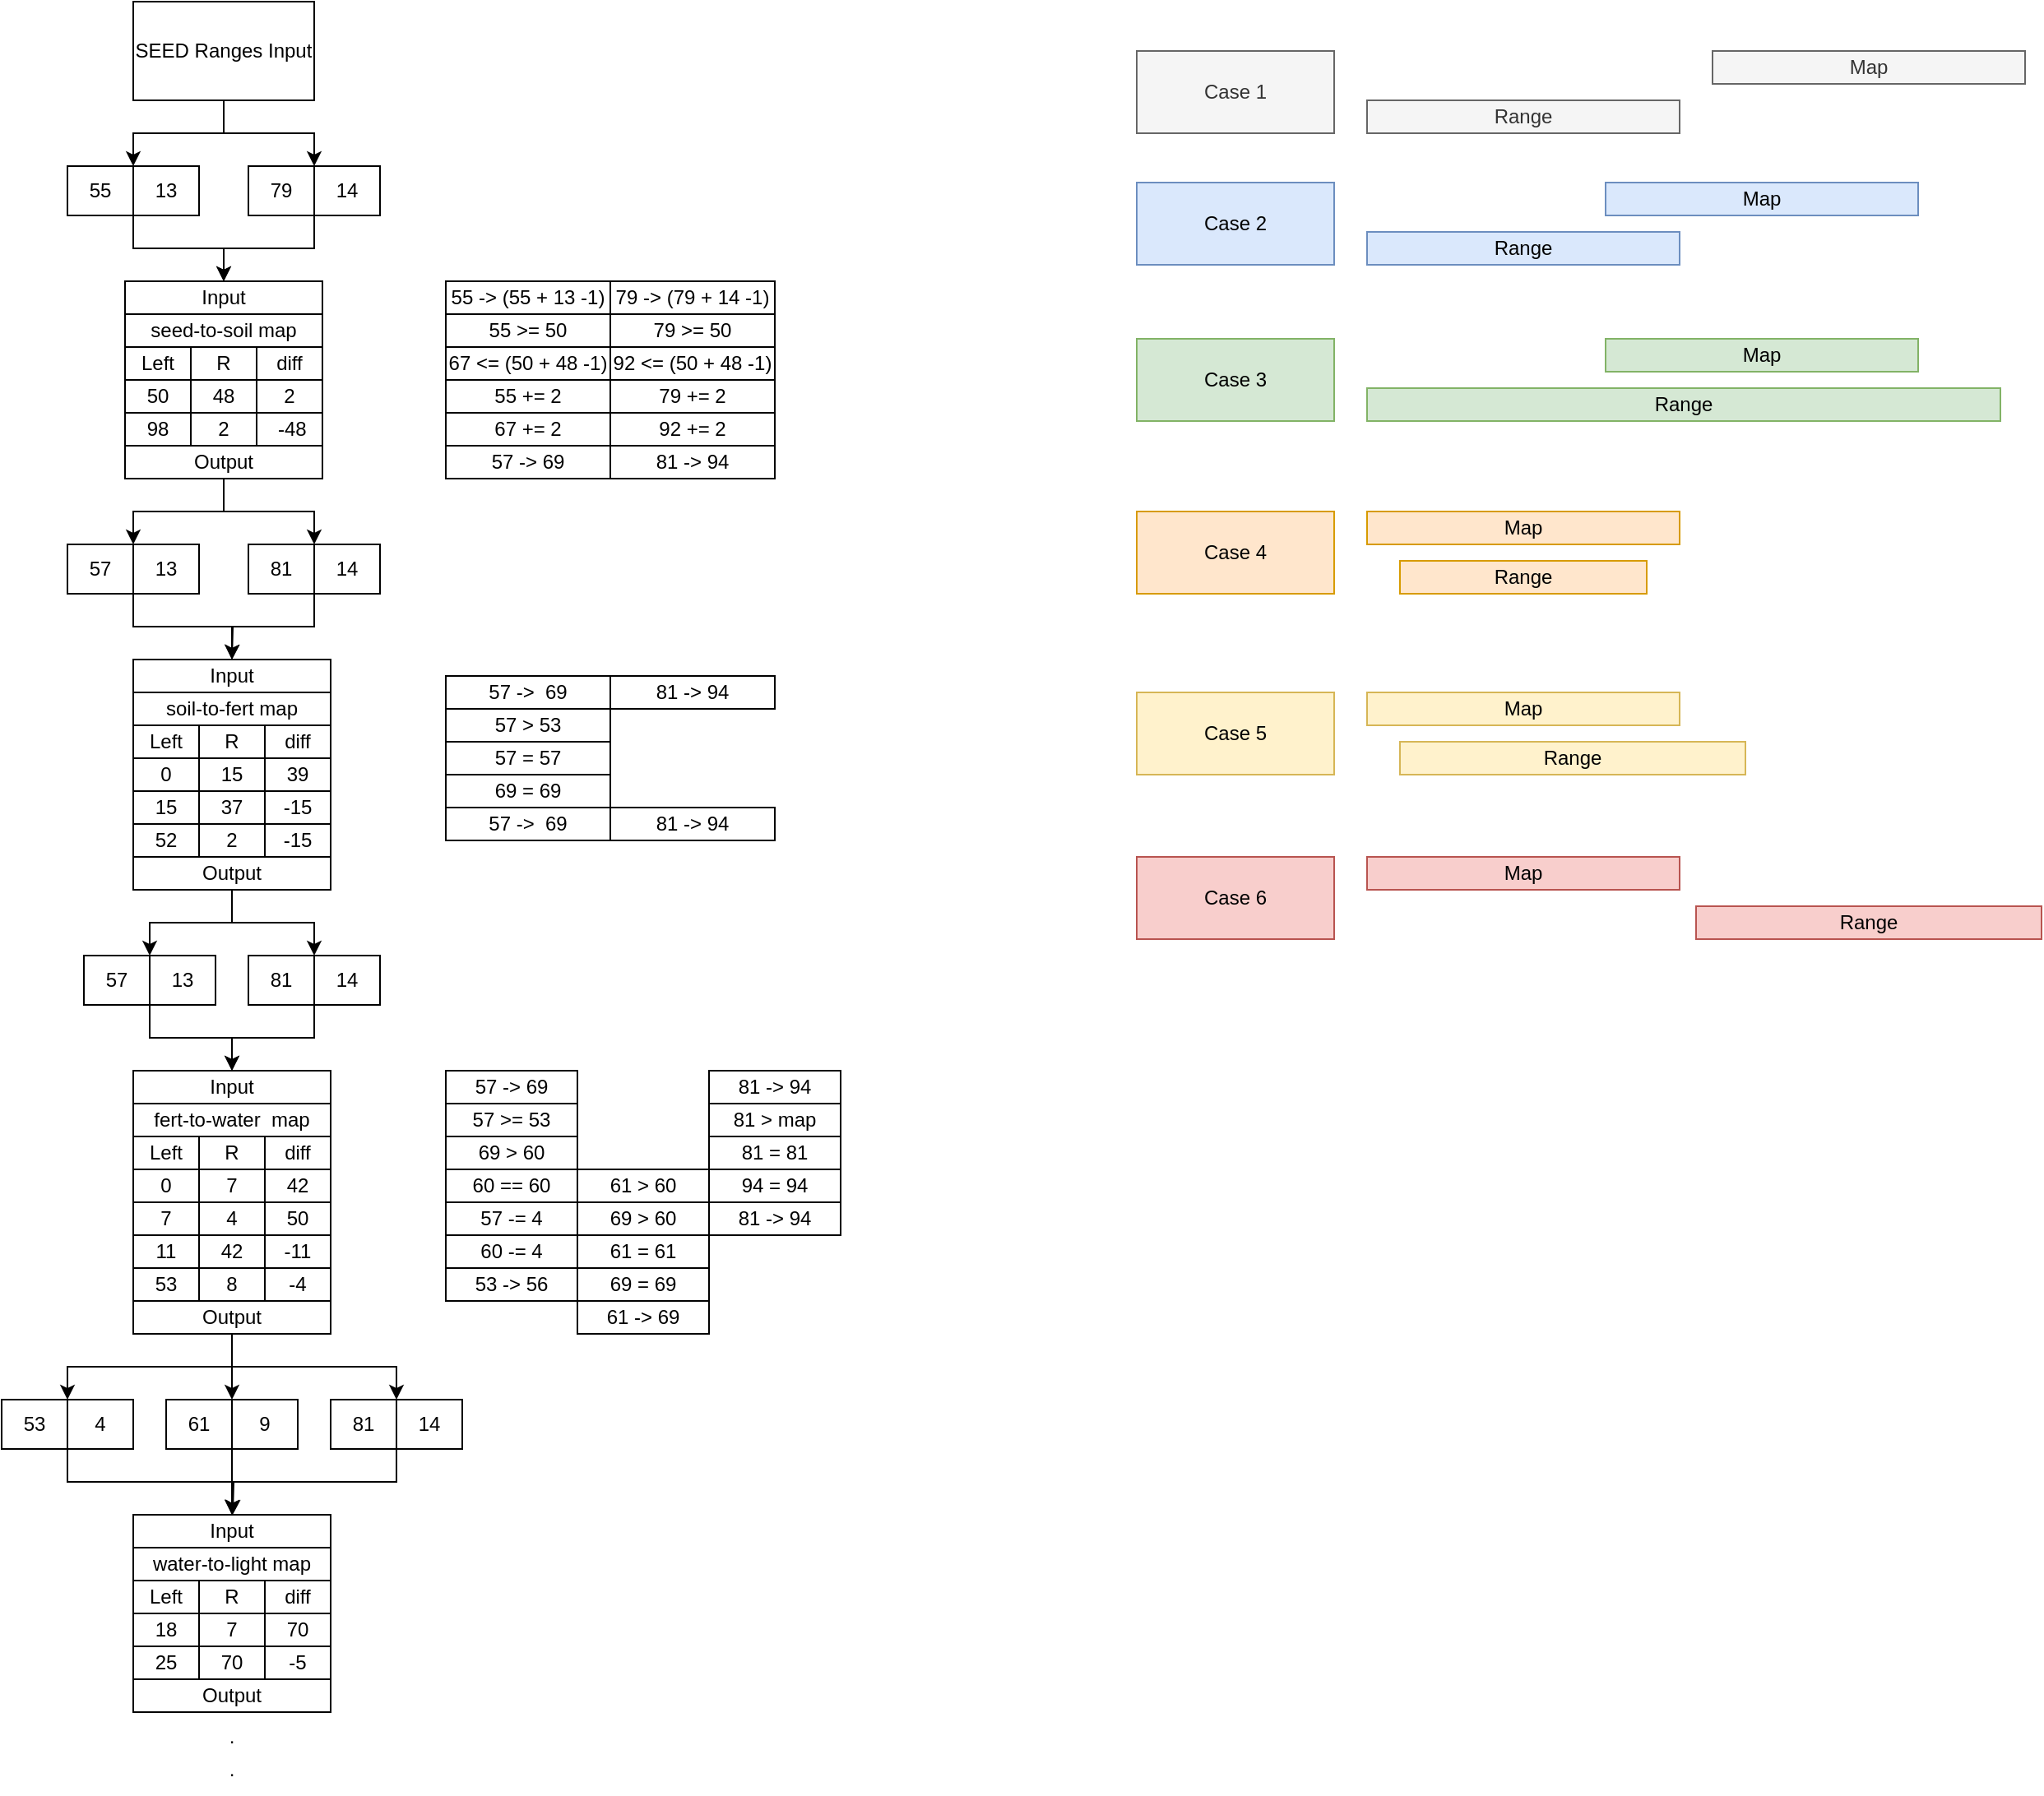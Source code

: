 <mxfile version="22.1.7" type="device">
  <diagram name="Page-1" id="JHN8DgGnnubVs7LV7Nyv">
    <mxGraphModel dx="2078" dy="1020" grid="1" gridSize="10" guides="1" tooltips="1" connect="1" arrows="1" fold="1" page="1" pageScale="1" pageWidth="850" pageHeight="1100" math="0" shadow="0">
      <root>
        <mxCell id="0" />
        <mxCell id="1" parent="0" />
        <mxCell id="8m-J2L2u7yOOzEYIu-hq-11" style="edgeStyle=orthogonalEdgeStyle;rounded=0;orthogonalLoop=1;jettySize=auto;html=1;exitX=0.5;exitY=1;exitDx=0;exitDy=0;entryX=0;entryY=0;entryDx=0;entryDy=0;" edge="1" parent="1" source="8m-J2L2u7yOOzEYIu-hq-1" target="8m-J2L2u7yOOzEYIu-hq-5">
          <mxGeometry relative="1" as="geometry" />
        </mxCell>
        <mxCell id="8m-J2L2u7yOOzEYIu-hq-12" style="edgeStyle=orthogonalEdgeStyle;rounded=0;orthogonalLoop=1;jettySize=auto;html=1;exitX=0.5;exitY=1;exitDx=0;exitDy=0;entryX=0;entryY=0;entryDx=0;entryDy=0;" edge="1" parent="1" source="8m-J2L2u7yOOzEYIu-hq-1" target="8m-J2L2u7yOOzEYIu-hq-10">
          <mxGeometry relative="1" as="geometry" />
        </mxCell>
        <mxCell id="8m-J2L2u7yOOzEYIu-hq-1" value="SEED Ranges Input" style="rounded=0;whiteSpace=wrap;html=1;" vertex="1" parent="1">
          <mxGeometry x="290" y="30" width="110" height="60" as="geometry" />
        </mxCell>
        <mxCell id="8m-J2L2u7yOOzEYIu-hq-6" value="" style="group" vertex="1" connectable="0" parent="1">
          <mxGeometry x="360" y="130" width="80" height="30" as="geometry" />
        </mxCell>
        <mxCell id="8m-J2L2u7yOOzEYIu-hq-2" value="" style="rounded=0;whiteSpace=wrap;html=1;" vertex="1" parent="8m-J2L2u7yOOzEYIu-hq-6">
          <mxGeometry width="80" height="30" as="geometry" />
        </mxCell>
        <mxCell id="8m-J2L2u7yOOzEYIu-hq-4" value="79" style="rounded=0;whiteSpace=wrap;html=1;" vertex="1" parent="8m-J2L2u7yOOzEYIu-hq-6">
          <mxGeometry width="40" height="30" as="geometry" />
        </mxCell>
        <mxCell id="8m-J2L2u7yOOzEYIu-hq-5" value="14" style="rounded=0;whiteSpace=wrap;html=1;" vertex="1" parent="8m-J2L2u7yOOzEYIu-hq-6">
          <mxGeometry x="40" width="40" height="30" as="geometry" />
        </mxCell>
        <mxCell id="8m-J2L2u7yOOzEYIu-hq-7" value="" style="group" vertex="1" connectable="0" parent="1">
          <mxGeometry x="250" y="130" width="80" height="30" as="geometry" />
        </mxCell>
        <mxCell id="8m-J2L2u7yOOzEYIu-hq-8" value="" style="rounded=0;whiteSpace=wrap;html=1;" vertex="1" parent="8m-J2L2u7yOOzEYIu-hq-7">
          <mxGeometry width="80" height="30" as="geometry" />
        </mxCell>
        <mxCell id="8m-J2L2u7yOOzEYIu-hq-9" value="55" style="rounded=0;whiteSpace=wrap;html=1;" vertex="1" parent="8m-J2L2u7yOOzEYIu-hq-7">
          <mxGeometry width="40" height="30" as="geometry" />
        </mxCell>
        <mxCell id="8m-J2L2u7yOOzEYIu-hq-10" value="13" style="rounded=0;whiteSpace=wrap;html=1;" vertex="1" parent="8m-J2L2u7yOOzEYIu-hq-7">
          <mxGeometry x="40" width="40" height="30" as="geometry" />
        </mxCell>
        <mxCell id="8m-J2L2u7yOOzEYIu-hq-29" style="edgeStyle=orthogonalEdgeStyle;rounded=0;orthogonalLoop=1;jettySize=auto;html=1;exitX=0;exitY=1;exitDx=0;exitDy=0;entryX=0.5;entryY=0;entryDx=0;entryDy=0;" edge="1" parent="1" source="8m-J2L2u7yOOzEYIu-hq-10" target="8m-J2L2u7yOOzEYIu-hq-27">
          <mxGeometry relative="1" as="geometry" />
        </mxCell>
        <mxCell id="8m-J2L2u7yOOzEYIu-hq-30" style="edgeStyle=orthogonalEdgeStyle;rounded=0;orthogonalLoop=1;jettySize=auto;html=1;exitX=0;exitY=1;exitDx=0;exitDy=0;entryX=0.5;entryY=0;entryDx=0;entryDy=0;" edge="1" parent="1" source="8m-J2L2u7yOOzEYIu-hq-5" target="8m-J2L2u7yOOzEYIu-hq-27">
          <mxGeometry relative="1" as="geometry" />
        </mxCell>
        <mxCell id="8m-J2L2u7yOOzEYIu-hq-31" value="" style="group" vertex="1" connectable="0" parent="1">
          <mxGeometry x="285" y="200" width="120" height="120" as="geometry" />
        </mxCell>
        <mxCell id="8m-J2L2u7yOOzEYIu-hq-25" value="" style="group" vertex="1" connectable="0" parent="8m-J2L2u7yOOzEYIu-hq-31">
          <mxGeometry y="20" width="120" height="80" as="geometry" />
        </mxCell>
        <mxCell id="8m-J2L2u7yOOzEYIu-hq-14" value="" style="rounded=0;whiteSpace=wrap;html=1;" vertex="1" parent="8m-J2L2u7yOOzEYIu-hq-25">
          <mxGeometry width="120" height="80" as="geometry" />
        </mxCell>
        <mxCell id="8m-J2L2u7yOOzEYIu-hq-15" value="seed-to-soil map" style="rounded=0;whiteSpace=wrap;html=1;" vertex="1" parent="8m-J2L2u7yOOzEYIu-hq-25">
          <mxGeometry width="120" height="20" as="geometry" />
        </mxCell>
        <mxCell id="8m-J2L2u7yOOzEYIu-hq-16" value="Left" style="rounded=0;whiteSpace=wrap;html=1;" vertex="1" parent="8m-J2L2u7yOOzEYIu-hq-25">
          <mxGeometry y="20" width="40" height="20" as="geometry" />
        </mxCell>
        <mxCell id="8m-J2L2u7yOOzEYIu-hq-17" value="R" style="rounded=0;whiteSpace=wrap;html=1;" vertex="1" parent="8m-J2L2u7yOOzEYIu-hq-25">
          <mxGeometry x="40" y="20" width="40" height="20" as="geometry" />
        </mxCell>
        <mxCell id="8m-J2L2u7yOOzEYIu-hq-18" value="diff" style="rounded=0;whiteSpace=wrap;html=1;" vertex="1" parent="8m-J2L2u7yOOzEYIu-hq-25">
          <mxGeometry x="80" y="20" width="40" height="20" as="geometry" />
        </mxCell>
        <mxCell id="8m-J2L2u7yOOzEYIu-hq-19" value="50" style="rounded=0;whiteSpace=wrap;html=1;" vertex="1" parent="8m-J2L2u7yOOzEYIu-hq-25">
          <mxGeometry y="40" width="40" height="20" as="geometry" />
        </mxCell>
        <mxCell id="8m-J2L2u7yOOzEYIu-hq-20" value="98" style="rounded=0;whiteSpace=wrap;html=1;" vertex="1" parent="8m-J2L2u7yOOzEYIu-hq-25">
          <mxGeometry y="60" width="40" height="20" as="geometry" />
        </mxCell>
        <mxCell id="8m-J2L2u7yOOzEYIu-hq-21" value="48" style="rounded=0;whiteSpace=wrap;html=1;" vertex="1" parent="8m-J2L2u7yOOzEYIu-hq-25">
          <mxGeometry x="40" y="40" width="40" height="20" as="geometry" />
        </mxCell>
        <mxCell id="8m-J2L2u7yOOzEYIu-hq-22" value="2" style="rounded=0;whiteSpace=wrap;html=1;" vertex="1" parent="8m-J2L2u7yOOzEYIu-hq-25">
          <mxGeometry x="40" y="60" width="40" height="20" as="geometry" />
        </mxCell>
        <mxCell id="8m-J2L2u7yOOzEYIu-hq-23" value="2" style="rounded=0;whiteSpace=wrap;html=1;" vertex="1" parent="8m-J2L2u7yOOzEYIu-hq-25">
          <mxGeometry x="80" y="40" width="40" height="20" as="geometry" />
        </mxCell>
        <mxCell id="8m-J2L2u7yOOzEYIu-hq-24" value="&amp;nbsp;-48" style="rounded=0;whiteSpace=wrap;html=1;" vertex="1" parent="8m-J2L2u7yOOzEYIu-hq-25">
          <mxGeometry x="80" y="60" width="40" height="20" as="geometry" />
        </mxCell>
        <mxCell id="8m-J2L2u7yOOzEYIu-hq-27" value="Input" style="rounded=0;whiteSpace=wrap;html=1;" vertex="1" parent="8m-J2L2u7yOOzEYIu-hq-31">
          <mxGeometry width="120" height="20" as="geometry" />
        </mxCell>
        <mxCell id="8m-J2L2u7yOOzEYIu-hq-28" value="Output" style="rounded=0;whiteSpace=wrap;html=1;" vertex="1" parent="8m-J2L2u7yOOzEYIu-hq-31">
          <mxGeometry y="100" width="120" height="20" as="geometry" />
        </mxCell>
        <mxCell id="8m-J2L2u7yOOzEYIu-hq-33" value="55 -&amp;gt; (55 + 13 -1)" style="rounded=0;whiteSpace=wrap;html=1;" vertex="1" parent="1">
          <mxGeometry x="480" y="200" width="100" height="20" as="geometry" />
        </mxCell>
        <mxCell id="8m-J2L2u7yOOzEYIu-hq-34" value="79 -&amp;gt; (79 + 14 -1)" style="rounded=0;whiteSpace=wrap;html=1;" vertex="1" parent="1">
          <mxGeometry x="580" y="200" width="100" height="20" as="geometry" />
        </mxCell>
        <mxCell id="8m-J2L2u7yOOzEYIu-hq-35" value="55 &amp;gt;= 50" style="rounded=0;whiteSpace=wrap;html=1;" vertex="1" parent="1">
          <mxGeometry x="480" y="220" width="100" height="20" as="geometry" />
        </mxCell>
        <mxCell id="8m-J2L2u7yOOzEYIu-hq-36" value="67 &amp;lt;= (50 + 48 -1)" style="rounded=0;whiteSpace=wrap;html=1;" vertex="1" parent="1">
          <mxGeometry x="480" y="240" width="100" height="20" as="geometry" />
        </mxCell>
        <mxCell id="8m-J2L2u7yOOzEYIu-hq-37" value="55 += 2" style="rounded=0;whiteSpace=wrap;html=1;" vertex="1" parent="1">
          <mxGeometry x="480" y="260" width="100" height="20" as="geometry" />
        </mxCell>
        <mxCell id="8m-J2L2u7yOOzEYIu-hq-38" value="67 += 2" style="rounded=0;whiteSpace=wrap;html=1;" vertex="1" parent="1">
          <mxGeometry x="480" y="280" width="100" height="20" as="geometry" />
        </mxCell>
        <mxCell id="8m-J2L2u7yOOzEYIu-hq-39" value="57 -&amp;gt; 69" style="rounded=0;whiteSpace=wrap;html=1;" vertex="1" parent="1">
          <mxGeometry x="480" y="300" width="100" height="20" as="geometry" />
        </mxCell>
        <mxCell id="8m-J2L2u7yOOzEYIu-hq-40" value="79 &amp;gt;= 50" style="rounded=0;whiteSpace=wrap;html=1;" vertex="1" parent="1">
          <mxGeometry x="580" y="220" width="100" height="20" as="geometry" />
        </mxCell>
        <mxCell id="8m-J2L2u7yOOzEYIu-hq-41" value="92 &amp;lt;= (50 + 48 -1)" style="rounded=0;whiteSpace=wrap;html=1;" vertex="1" parent="1">
          <mxGeometry x="580" y="240" width="100" height="20" as="geometry" />
        </mxCell>
        <mxCell id="8m-J2L2u7yOOzEYIu-hq-42" value="79 += 2" style="rounded=0;whiteSpace=wrap;html=1;" vertex="1" parent="1">
          <mxGeometry x="580" y="260" width="100" height="20" as="geometry" />
        </mxCell>
        <mxCell id="8m-J2L2u7yOOzEYIu-hq-43" value="92 += 2" style="rounded=0;whiteSpace=wrap;html=1;" vertex="1" parent="1">
          <mxGeometry x="580" y="280" width="100" height="20" as="geometry" />
        </mxCell>
        <mxCell id="8m-J2L2u7yOOzEYIu-hq-44" value="81 -&amp;gt; 94" style="rounded=0;whiteSpace=wrap;html=1;" vertex="1" parent="1">
          <mxGeometry x="580" y="300" width="100" height="20" as="geometry" />
        </mxCell>
        <mxCell id="8m-J2L2u7yOOzEYIu-hq-45" value="" style="group" vertex="1" connectable="0" parent="1">
          <mxGeometry x="250" y="360" width="80" height="30" as="geometry" />
        </mxCell>
        <mxCell id="8m-J2L2u7yOOzEYIu-hq-46" value="" style="rounded=0;whiteSpace=wrap;html=1;" vertex="1" parent="8m-J2L2u7yOOzEYIu-hq-45">
          <mxGeometry width="80" height="30" as="geometry" />
        </mxCell>
        <mxCell id="8m-J2L2u7yOOzEYIu-hq-47" value="57" style="rounded=0;whiteSpace=wrap;html=1;" vertex="1" parent="8m-J2L2u7yOOzEYIu-hq-45">
          <mxGeometry width="40" height="30" as="geometry" />
        </mxCell>
        <mxCell id="8m-J2L2u7yOOzEYIu-hq-48" value="13" style="rounded=0;whiteSpace=wrap;html=1;" vertex="1" parent="8m-J2L2u7yOOzEYIu-hq-45">
          <mxGeometry x="40" width="40" height="30" as="geometry" />
        </mxCell>
        <mxCell id="8m-J2L2u7yOOzEYIu-hq-49" style="edgeStyle=orthogonalEdgeStyle;rounded=0;orthogonalLoop=1;jettySize=auto;html=1;entryX=0;entryY=0;entryDx=0;entryDy=0;" edge="1" parent="1" source="8m-J2L2u7yOOzEYIu-hq-28" target="8m-J2L2u7yOOzEYIu-hq-48">
          <mxGeometry relative="1" as="geometry" />
        </mxCell>
        <mxCell id="8m-J2L2u7yOOzEYIu-hq-50" value="" style="group" vertex="1" connectable="0" parent="1">
          <mxGeometry x="360" y="360" width="80" height="30" as="geometry" />
        </mxCell>
        <mxCell id="8m-J2L2u7yOOzEYIu-hq-51" value="" style="rounded=0;whiteSpace=wrap;html=1;" vertex="1" parent="8m-J2L2u7yOOzEYIu-hq-50">
          <mxGeometry width="80" height="30" as="geometry" />
        </mxCell>
        <mxCell id="8m-J2L2u7yOOzEYIu-hq-52" value="81" style="rounded=0;whiteSpace=wrap;html=1;" vertex="1" parent="8m-J2L2u7yOOzEYIu-hq-50">
          <mxGeometry width="40" height="30" as="geometry" />
        </mxCell>
        <mxCell id="8m-J2L2u7yOOzEYIu-hq-74" style="edgeStyle=orthogonalEdgeStyle;rounded=0;orthogonalLoop=1;jettySize=auto;html=1;exitX=0;exitY=1;exitDx=0;exitDy=0;" edge="1" parent="8m-J2L2u7yOOzEYIu-hq-50" source="8m-J2L2u7yOOzEYIu-hq-53">
          <mxGeometry relative="1" as="geometry">
            <mxPoint x="-10" y="70" as="targetPoint" />
          </mxGeometry>
        </mxCell>
        <mxCell id="8m-J2L2u7yOOzEYIu-hq-53" value="14" style="rounded=0;whiteSpace=wrap;html=1;" vertex="1" parent="8m-J2L2u7yOOzEYIu-hq-50">
          <mxGeometry x="40" width="40" height="30" as="geometry" />
        </mxCell>
        <mxCell id="8m-J2L2u7yOOzEYIu-hq-54" style="edgeStyle=orthogonalEdgeStyle;rounded=0;orthogonalLoop=1;jettySize=auto;html=1;entryX=1;entryY=0;entryDx=0;entryDy=0;" edge="1" parent="1" source="8m-J2L2u7yOOzEYIu-hq-28" target="8m-J2L2u7yOOzEYIu-hq-52">
          <mxGeometry relative="1" as="geometry" />
        </mxCell>
        <mxCell id="8m-J2L2u7yOOzEYIu-hq-72" style="edgeStyle=orthogonalEdgeStyle;rounded=0;orthogonalLoop=1;jettySize=auto;html=1;exitX=0;exitY=1;exitDx=0;exitDy=0;entryX=0.5;entryY=0;entryDx=0;entryDy=0;" edge="1" parent="1" source="8m-J2L2u7yOOzEYIu-hq-48" target="8m-J2L2u7yOOzEYIu-hq-68">
          <mxGeometry relative="1" as="geometry" />
        </mxCell>
        <mxCell id="8m-J2L2u7yOOzEYIu-hq-97" style="edgeStyle=orthogonalEdgeStyle;rounded=0;orthogonalLoop=1;jettySize=auto;html=1;entryX=0;entryY=0;entryDx=0;entryDy=0;" edge="1" parent="1" source="8m-J2L2u7yOOzEYIu-hq-69" target="8m-J2L2u7yOOzEYIu-hq-91">
          <mxGeometry relative="1" as="geometry" />
        </mxCell>
        <mxCell id="8m-J2L2u7yOOzEYIu-hq-98" style="edgeStyle=orthogonalEdgeStyle;rounded=0;orthogonalLoop=1;jettySize=auto;html=1;entryX=1;entryY=0;entryDx=0;entryDy=0;" edge="1" parent="1" source="8m-J2L2u7yOOzEYIu-hq-69" target="8m-J2L2u7yOOzEYIu-hq-94">
          <mxGeometry relative="1" as="geometry" />
        </mxCell>
        <mxCell id="8m-J2L2u7yOOzEYIu-hq-69" value="Output" style="rounded=0;whiteSpace=wrap;html=1;" vertex="1" parent="1">
          <mxGeometry x="290" y="550" width="120" height="20" as="geometry" />
        </mxCell>
        <mxCell id="8m-J2L2u7yOOzEYIu-hq-68" value="Input" style="rounded=0;whiteSpace=wrap;html=1;" vertex="1" parent="1">
          <mxGeometry x="290" y="430" width="120" height="20" as="geometry" />
        </mxCell>
        <mxCell id="8m-J2L2u7yOOzEYIu-hq-75" value="52" style="rounded=0;whiteSpace=wrap;html=1;" vertex="1" parent="1">
          <mxGeometry x="290" y="530" width="40" height="20" as="geometry" />
        </mxCell>
        <mxCell id="8m-J2L2u7yOOzEYIu-hq-76" value="2" style="rounded=0;whiteSpace=wrap;html=1;" vertex="1" parent="1">
          <mxGeometry x="330" y="530" width="40" height="20" as="geometry" />
        </mxCell>
        <mxCell id="8m-J2L2u7yOOzEYIu-hq-77" value="-15" style="rounded=0;whiteSpace=wrap;html=1;" vertex="1" parent="1">
          <mxGeometry x="370" y="530" width="40" height="20" as="geometry" />
        </mxCell>
        <mxCell id="8m-J2L2u7yOOzEYIu-hq-58" value="soil-to-fert map" style="rounded=0;whiteSpace=wrap;html=1;" vertex="1" parent="1">
          <mxGeometry x="290" y="450" width="120" height="20" as="geometry" />
        </mxCell>
        <mxCell id="8m-J2L2u7yOOzEYIu-hq-59" value="Left" style="rounded=0;whiteSpace=wrap;html=1;" vertex="1" parent="1">
          <mxGeometry x="290" y="470" width="40" height="20" as="geometry" />
        </mxCell>
        <mxCell id="8m-J2L2u7yOOzEYIu-hq-60" value="R" style="rounded=0;whiteSpace=wrap;html=1;" vertex="1" parent="1">
          <mxGeometry x="330" y="470" width="40" height="20" as="geometry" />
        </mxCell>
        <mxCell id="8m-J2L2u7yOOzEYIu-hq-61" value="diff" style="rounded=0;whiteSpace=wrap;html=1;" vertex="1" parent="1">
          <mxGeometry x="370" y="470" width="40" height="20" as="geometry" />
        </mxCell>
        <mxCell id="8m-J2L2u7yOOzEYIu-hq-62" value="0" style="rounded=0;whiteSpace=wrap;html=1;" vertex="1" parent="1">
          <mxGeometry x="290" y="490" width="40" height="20" as="geometry" />
        </mxCell>
        <mxCell id="8m-J2L2u7yOOzEYIu-hq-63" value="15" style="rounded=0;whiteSpace=wrap;html=1;" vertex="1" parent="1">
          <mxGeometry x="290" y="510" width="40" height="20" as="geometry" />
        </mxCell>
        <mxCell id="8m-J2L2u7yOOzEYIu-hq-65" value="37" style="rounded=0;whiteSpace=wrap;html=1;" vertex="1" parent="1">
          <mxGeometry x="330" y="510" width="40" height="20" as="geometry" />
        </mxCell>
        <mxCell id="8m-J2L2u7yOOzEYIu-hq-66" value="39" style="rounded=0;whiteSpace=wrap;html=1;" vertex="1" parent="1">
          <mxGeometry x="370" y="490" width="40" height="20" as="geometry" />
        </mxCell>
        <mxCell id="8m-J2L2u7yOOzEYIu-hq-67" value="-15" style="rounded=0;whiteSpace=wrap;html=1;" vertex="1" parent="1">
          <mxGeometry x="370" y="510" width="40" height="20" as="geometry" />
        </mxCell>
        <mxCell id="8m-J2L2u7yOOzEYIu-hq-79" value="15" style="rounded=0;whiteSpace=wrap;html=1;" vertex="1" parent="1">
          <mxGeometry x="330" y="490" width="40" height="20" as="geometry" />
        </mxCell>
        <mxCell id="8m-J2L2u7yOOzEYIu-hq-80" value="57 -&amp;gt; &amp;nbsp;69" style="rounded=0;whiteSpace=wrap;html=1;" vertex="1" parent="1">
          <mxGeometry x="480" y="440" width="100" height="20" as="geometry" />
        </mxCell>
        <mxCell id="8m-J2L2u7yOOzEYIu-hq-81" value="81 -&amp;gt; 94" style="rounded=0;whiteSpace=wrap;html=1;" vertex="1" parent="1">
          <mxGeometry x="580" y="440" width="100" height="20" as="geometry" />
        </mxCell>
        <mxCell id="8m-J2L2u7yOOzEYIu-hq-82" value="57 &amp;gt; 53" style="rounded=0;whiteSpace=wrap;html=1;" vertex="1" parent="1">
          <mxGeometry x="480" y="460" width="100" height="20" as="geometry" />
        </mxCell>
        <mxCell id="8m-J2L2u7yOOzEYIu-hq-83" value="57 = 57" style="rounded=0;whiteSpace=wrap;html=1;" vertex="1" parent="1">
          <mxGeometry x="480" y="480" width="100" height="20" as="geometry" />
        </mxCell>
        <mxCell id="8m-J2L2u7yOOzEYIu-hq-84" value="69 = 69&lt;br&gt;" style="rounded=0;whiteSpace=wrap;html=1;" vertex="1" parent="1">
          <mxGeometry x="480" y="500" width="100" height="20" as="geometry" />
        </mxCell>
        <mxCell id="8m-J2L2u7yOOzEYIu-hq-86" value="57 -&amp;gt; &amp;nbsp;69" style="rounded=0;whiteSpace=wrap;html=1;" vertex="1" parent="1">
          <mxGeometry x="480" y="520" width="100" height="20" as="geometry" />
        </mxCell>
        <mxCell id="8m-J2L2u7yOOzEYIu-hq-87" value="81 -&amp;gt; 94" style="rounded=0;whiteSpace=wrap;html=1;" vertex="1" parent="1">
          <mxGeometry x="580" y="520" width="100" height="20" as="geometry" />
        </mxCell>
        <mxCell id="8m-J2L2u7yOOzEYIu-hq-88" value="" style="group" vertex="1" connectable="0" parent="1">
          <mxGeometry x="260" y="610" width="80" height="30" as="geometry" />
        </mxCell>
        <mxCell id="8m-J2L2u7yOOzEYIu-hq-89" value="" style="rounded=0;whiteSpace=wrap;html=1;" vertex="1" parent="8m-J2L2u7yOOzEYIu-hq-88">
          <mxGeometry width="80" height="30" as="geometry" />
        </mxCell>
        <mxCell id="8m-J2L2u7yOOzEYIu-hq-90" value="57" style="rounded=0;whiteSpace=wrap;html=1;" vertex="1" parent="8m-J2L2u7yOOzEYIu-hq-88">
          <mxGeometry width="40" height="30" as="geometry" />
        </mxCell>
        <mxCell id="8m-J2L2u7yOOzEYIu-hq-91" value="13" style="rounded=0;whiteSpace=wrap;html=1;" vertex="1" parent="8m-J2L2u7yOOzEYIu-hq-88">
          <mxGeometry x="40" width="40" height="30" as="geometry" />
        </mxCell>
        <mxCell id="8m-J2L2u7yOOzEYIu-hq-92" value="" style="group" vertex="1" connectable="0" parent="1">
          <mxGeometry x="360" y="610" width="80" height="30" as="geometry" />
        </mxCell>
        <mxCell id="8m-J2L2u7yOOzEYIu-hq-93" value="" style="rounded=0;whiteSpace=wrap;html=1;" vertex="1" parent="8m-J2L2u7yOOzEYIu-hq-92">
          <mxGeometry width="80" height="30" as="geometry" />
        </mxCell>
        <mxCell id="8m-J2L2u7yOOzEYIu-hq-94" value="81" style="rounded=0;whiteSpace=wrap;html=1;" vertex="1" parent="8m-J2L2u7yOOzEYIu-hq-92">
          <mxGeometry width="40" height="30" as="geometry" />
        </mxCell>
        <mxCell id="8m-J2L2u7yOOzEYIu-hq-96" value="14" style="rounded=0;whiteSpace=wrap;html=1;" vertex="1" parent="8m-J2L2u7yOOzEYIu-hq-92">
          <mxGeometry x="40" width="40" height="30" as="geometry" />
        </mxCell>
        <mxCell id="8m-J2L2u7yOOzEYIu-hq-153" style="edgeStyle=orthogonalEdgeStyle;rounded=0;orthogonalLoop=1;jettySize=auto;html=1;exitX=0.5;exitY=1;exitDx=0;exitDy=0;entryX=0;entryY=0;entryDx=0;entryDy=0;" edge="1" parent="1" source="8m-J2L2u7yOOzEYIu-hq-99" target="8m-J2L2u7yOOzEYIu-hq-142">
          <mxGeometry relative="1" as="geometry" />
        </mxCell>
        <mxCell id="8m-J2L2u7yOOzEYIu-hq-154" style="edgeStyle=orthogonalEdgeStyle;rounded=0;orthogonalLoop=1;jettySize=auto;html=1;exitX=0.5;exitY=1;exitDx=0;exitDy=0;entryX=0;entryY=0;entryDx=0;entryDy=0;" edge="1" parent="1" source="8m-J2L2u7yOOzEYIu-hq-99" target="8m-J2L2u7yOOzEYIu-hq-146">
          <mxGeometry relative="1" as="geometry" />
        </mxCell>
        <mxCell id="8m-J2L2u7yOOzEYIu-hq-155" style="edgeStyle=orthogonalEdgeStyle;rounded=0;orthogonalLoop=1;jettySize=auto;html=1;exitX=0.5;exitY=1;exitDx=0;exitDy=0;entryX=1;entryY=0;entryDx=0;entryDy=0;" edge="1" parent="1" source="8m-J2L2u7yOOzEYIu-hq-99" target="8m-J2L2u7yOOzEYIu-hq-149">
          <mxGeometry relative="1" as="geometry" />
        </mxCell>
        <mxCell id="8m-J2L2u7yOOzEYIu-hq-99" value="Output" style="rounded=0;whiteSpace=wrap;html=1;" vertex="1" parent="1">
          <mxGeometry x="290" y="820" width="120" height="20" as="geometry" />
        </mxCell>
        <mxCell id="8m-J2L2u7yOOzEYIu-hq-100" value="Input" style="rounded=0;whiteSpace=wrap;html=1;" vertex="1" parent="1">
          <mxGeometry x="290" y="680" width="120" height="20" as="geometry" />
        </mxCell>
        <mxCell id="8m-J2L2u7yOOzEYIu-hq-101" value="11" style="rounded=0;whiteSpace=wrap;html=1;" vertex="1" parent="1">
          <mxGeometry x="290" y="780" width="40" height="20" as="geometry" />
        </mxCell>
        <mxCell id="8m-J2L2u7yOOzEYIu-hq-102" value="42" style="rounded=0;whiteSpace=wrap;html=1;" vertex="1" parent="1">
          <mxGeometry x="330" y="780" width="40" height="20" as="geometry" />
        </mxCell>
        <mxCell id="8m-J2L2u7yOOzEYIu-hq-103" value="-11" style="rounded=0;whiteSpace=wrap;html=1;" vertex="1" parent="1">
          <mxGeometry x="370" y="780" width="40" height="20" as="geometry" />
        </mxCell>
        <mxCell id="8m-J2L2u7yOOzEYIu-hq-104" value="fert-to-water &amp;nbsp;map" style="rounded=0;whiteSpace=wrap;html=1;" vertex="1" parent="1">
          <mxGeometry x="290" y="700" width="120" height="20" as="geometry" />
        </mxCell>
        <mxCell id="8m-J2L2u7yOOzEYIu-hq-105" value="Left" style="rounded=0;whiteSpace=wrap;html=1;" vertex="1" parent="1">
          <mxGeometry x="290" y="720" width="40" height="20" as="geometry" />
        </mxCell>
        <mxCell id="8m-J2L2u7yOOzEYIu-hq-106" value="R" style="rounded=0;whiteSpace=wrap;html=1;" vertex="1" parent="1">
          <mxGeometry x="330" y="720" width="40" height="20" as="geometry" />
        </mxCell>
        <mxCell id="8m-J2L2u7yOOzEYIu-hq-107" value="diff" style="rounded=0;whiteSpace=wrap;html=1;" vertex="1" parent="1">
          <mxGeometry x="370" y="720" width="40" height="20" as="geometry" />
        </mxCell>
        <mxCell id="8m-J2L2u7yOOzEYIu-hq-108" value="0" style="rounded=0;whiteSpace=wrap;html=1;" vertex="1" parent="1">
          <mxGeometry x="290" y="740" width="40" height="20" as="geometry" />
        </mxCell>
        <mxCell id="8m-J2L2u7yOOzEYIu-hq-109" value="7" style="rounded=0;whiteSpace=wrap;html=1;" vertex="1" parent="1">
          <mxGeometry x="290" y="760" width="40" height="20" as="geometry" />
        </mxCell>
        <mxCell id="8m-J2L2u7yOOzEYIu-hq-110" value="4" style="rounded=0;whiteSpace=wrap;html=1;" vertex="1" parent="1">
          <mxGeometry x="330" y="760" width="40" height="20" as="geometry" />
        </mxCell>
        <mxCell id="8m-J2L2u7yOOzEYIu-hq-111" value="42" style="rounded=0;whiteSpace=wrap;html=1;" vertex="1" parent="1">
          <mxGeometry x="370" y="740" width="40" height="20" as="geometry" />
        </mxCell>
        <mxCell id="8m-J2L2u7yOOzEYIu-hq-112" value="50" style="rounded=0;whiteSpace=wrap;html=1;" vertex="1" parent="1">
          <mxGeometry x="370" y="760" width="40" height="20" as="geometry" />
        </mxCell>
        <mxCell id="8m-J2L2u7yOOzEYIu-hq-113" value="7" style="rounded=0;whiteSpace=wrap;html=1;" vertex="1" parent="1">
          <mxGeometry x="330" y="740" width="40" height="20" as="geometry" />
        </mxCell>
        <mxCell id="8m-J2L2u7yOOzEYIu-hq-116" style="edgeStyle=orthogonalEdgeStyle;rounded=0;orthogonalLoop=1;jettySize=auto;html=1;exitX=0;exitY=1;exitDx=0;exitDy=0;entryX=0.5;entryY=0;entryDx=0;entryDy=0;" edge="1" parent="1" source="8m-J2L2u7yOOzEYIu-hq-91" target="8m-J2L2u7yOOzEYIu-hq-100">
          <mxGeometry relative="1" as="geometry" />
        </mxCell>
        <mxCell id="8m-J2L2u7yOOzEYIu-hq-117" style="edgeStyle=orthogonalEdgeStyle;rounded=0;orthogonalLoop=1;jettySize=auto;html=1;exitX=1;exitY=1;exitDx=0;exitDy=0;entryX=0.5;entryY=0;entryDx=0;entryDy=0;" edge="1" parent="1" source="8m-J2L2u7yOOzEYIu-hq-94" target="8m-J2L2u7yOOzEYIu-hq-100">
          <mxGeometry relative="1" as="geometry" />
        </mxCell>
        <mxCell id="8m-J2L2u7yOOzEYIu-hq-118" value="53" style="rounded=0;whiteSpace=wrap;html=1;" vertex="1" parent="1">
          <mxGeometry x="290" y="800" width="40" height="20" as="geometry" />
        </mxCell>
        <mxCell id="8m-J2L2u7yOOzEYIu-hq-119" value="8" style="rounded=0;whiteSpace=wrap;html=1;" vertex="1" parent="1">
          <mxGeometry x="330" y="800" width="40" height="20" as="geometry" />
        </mxCell>
        <mxCell id="8m-J2L2u7yOOzEYIu-hq-120" value="-4" style="rounded=0;whiteSpace=wrap;html=1;" vertex="1" parent="1">
          <mxGeometry x="370" y="800" width="40" height="20" as="geometry" />
        </mxCell>
        <mxCell id="8m-J2L2u7yOOzEYIu-hq-121" value="57 -&amp;gt; 69" style="rounded=0;whiteSpace=wrap;html=1;" vertex="1" parent="1">
          <mxGeometry x="480" y="680" width="80" height="20" as="geometry" />
        </mxCell>
        <mxCell id="8m-J2L2u7yOOzEYIu-hq-122" value="57 &amp;gt;= 53" style="rounded=0;whiteSpace=wrap;html=1;" vertex="1" parent="1">
          <mxGeometry x="480" y="700" width="80" height="20" as="geometry" />
        </mxCell>
        <mxCell id="8m-J2L2u7yOOzEYIu-hq-123" value="69 &amp;gt; 60" style="rounded=0;whiteSpace=wrap;html=1;" vertex="1" parent="1">
          <mxGeometry x="480" y="720" width="80" height="20" as="geometry" />
        </mxCell>
        <mxCell id="8m-J2L2u7yOOzEYIu-hq-124" value="60 == 60" style="rounded=0;whiteSpace=wrap;html=1;" vertex="1" parent="1">
          <mxGeometry x="480" y="740" width="80" height="20" as="geometry" />
        </mxCell>
        <mxCell id="8m-J2L2u7yOOzEYIu-hq-125" value="61 &amp;gt; 60" style="rounded=0;whiteSpace=wrap;html=1;" vertex="1" parent="1">
          <mxGeometry x="560" y="740" width="80" height="20" as="geometry" />
        </mxCell>
        <mxCell id="8m-J2L2u7yOOzEYIu-hq-126" value="69 &amp;gt; 60" style="rounded=0;whiteSpace=wrap;html=1;" vertex="1" parent="1">
          <mxGeometry x="560" y="760" width="80" height="20" as="geometry" />
        </mxCell>
        <mxCell id="8m-J2L2u7yOOzEYIu-hq-127" value="57 -= 4" style="rounded=0;whiteSpace=wrap;html=1;" vertex="1" parent="1">
          <mxGeometry x="480" y="760" width="80" height="20" as="geometry" />
        </mxCell>
        <mxCell id="8m-J2L2u7yOOzEYIu-hq-128" value="60 -= 4&lt;br&gt;" style="rounded=0;whiteSpace=wrap;html=1;" vertex="1" parent="1">
          <mxGeometry x="480" y="780" width="80" height="20" as="geometry" />
        </mxCell>
        <mxCell id="8m-J2L2u7yOOzEYIu-hq-129" value="53 -&amp;gt; 56" style="rounded=0;whiteSpace=wrap;html=1;" vertex="1" parent="1">
          <mxGeometry x="480" y="800" width="80" height="20" as="geometry" />
        </mxCell>
        <mxCell id="8m-J2L2u7yOOzEYIu-hq-130" value="61 = 61" style="rounded=0;whiteSpace=wrap;html=1;" vertex="1" parent="1">
          <mxGeometry x="560" y="780" width="80" height="20" as="geometry" />
        </mxCell>
        <mxCell id="8m-J2L2u7yOOzEYIu-hq-131" value="69 = 69" style="rounded=0;whiteSpace=wrap;html=1;" vertex="1" parent="1">
          <mxGeometry x="560" y="800" width="80" height="20" as="geometry" />
        </mxCell>
        <mxCell id="8m-J2L2u7yOOzEYIu-hq-133" value="61 -&amp;gt; 69" style="rounded=0;whiteSpace=wrap;html=1;" vertex="1" parent="1">
          <mxGeometry x="560" y="820" width="80" height="20" as="geometry" />
        </mxCell>
        <mxCell id="8m-J2L2u7yOOzEYIu-hq-134" value="81 -&amp;gt; 94" style="rounded=0;whiteSpace=wrap;html=1;" vertex="1" parent="1">
          <mxGeometry x="640" y="680" width="80" height="20" as="geometry" />
        </mxCell>
        <mxCell id="8m-J2L2u7yOOzEYIu-hq-135" value="81 &amp;gt; map" style="rounded=0;whiteSpace=wrap;html=1;" vertex="1" parent="1">
          <mxGeometry x="640" y="700" width="80" height="20" as="geometry" />
        </mxCell>
        <mxCell id="8m-J2L2u7yOOzEYIu-hq-136" value="81 = 81" style="rounded=0;whiteSpace=wrap;html=1;" vertex="1" parent="1">
          <mxGeometry x="640" y="720" width="80" height="20" as="geometry" />
        </mxCell>
        <mxCell id="8m-J2L2u7yOOzEYIu-hq-137" value="94 = 94&lt;br&gt;" style="rounded=0;whiteSpace=wrap;html=1;" vertex="1" parent="1">
          <mxGeometry x="640" y="740" width="80" height="20" as="geometry" />
        </mxCell>
        <mxCell id="8m-J2L2u7yOOzEYIu-hq-138" value="81 -&amp;gt; 94" style="rounded=0;whiteSpace=wrap;html=1;" vertex="1" parent="1">
          <mxGeometry x="640" y="760" width="80" height="20" as="geometry" />
        </mxCell>
        <mxCell id="8m-J2L2u7yOOzEYIu-hq-139" value="" style="group" vertex="1" connectable="0" parent="1">
          <mxGeometry x="210" y="880" width="80" height="30" as="geometry" />
        </mxCell>
        <mxCell id="8m-J2L2u7yOOzEYIu-hq-140" value="" style="rounded=0;whiteSpace=wrap;html=1;" vertex="1" parent="8m-J2L2u7yOOzEYIu-hq-139">
          <mxGeometry width="80" height="30" as="geometry" />
        </mxCell>
        <mxCell id="8m-J2L2u7yOOzEYIu-hq-141" value="53" style="rounded=0;whiteSpace=wrap;html=1;" vertex="1" parent="8m-J2L2u7yOOzEYIu-hq-139">
          <mxGeometry width="40" height="30" as="geometry" />
        </mxCell>
        <mxCell id="8m-J2L2u7yOOzEYIu-hq-142" value="4" style="rounded=0;whiteSpace=wrap;html=1;" vertex="1" parent="8m-J2L2u7yOOzEYIu-hq-139">
          <mxGeometry x="40" width="40" height="30" as="geometry" />
        </mxCell>
        <mxCell id="8m-J2L2u7yOOzEYIu-hq-143" value="" style="group" vertex="1" connectable="0" parent="1">
          <mxGeometry x="310" y="880" width="80" height="30" as="geometry" />
        </mxCell>
        <mxCell id="8m-J2L2u7yOOzEYIu-hq-144" value="" style="rounded=0;whiteSpace=wrap;html=1;" vertex="1" parent="8m-J2L2u7yOOzEYIu-hq-143">
          <mxGeometry width="80" height="30" as="geometry" />
        </mxCell>
        <mxCell id="8m-J2L2u7yOOzEYIu-hq-145" value="61" style="rounded=0;whiteSpace=wrap;html=1;" vertex="1" parent="8m-J2L2u7yOOzEYIu-hq-143">
          <mxGeometry width="40" height="30" as="geometry" />
        </mxCell>
        <mxCell id="8m-J2L2u7yOOzEYIu-hq-175" style="edgeStyle=orthogonalEdgeStyle;rounded=0;orthogonalLoop=1;jettySize=auto;html=1;exitX=0;exitY=1;exitDx=0;exitDy=0;" edge="1" parent="8m-J2L2u7yOOzEYIu-hq-143" source="8m-J2L2u7yOOzEYIu-hq-146">
          <mxGeometry relative="1" as="geometry">
            <mxPoint x="40.455" y="70" as="targetPoint" />
          </mxGeometry>
        </mxCell>
        <mxCell id="8m-J2L2u7yOOzEYIu-hq-146" value="9" style="rounded=0;whiteSpace=wrap;html=1;" vertex="1" parent="8m-J2L2u7yOOzEYIu-hq-143">
          <mxGeometry x="40" width="40" height="30" as="geometry" />
        </mxCell>
        <mxCell id="8m-J2L2u7yOOzEYIu-hq-147" value="" style="group" vertex="1" connectable="0" parent="1">
          <mxGeometry x="410" y="880" width="80" height="30" as="geometry" />
        </mxCell>
        <mxCell id="8m-J2L2u7yOOzEYIu-hq-148" value="" style="rounded=0;whiteSpace=wrap;html=1;" vertex="1" parent="8m-J2L2u7yOOzEYIu-hq-147">
          <mxGeometry width="80" height="30" as="geometry" />
        </mxCell>
        <mxCell id="8m-J2L2u7yOOzEYIu-hq-176" style="edgeStyle=orthogonalEdgeStyle;rounded=0;orthogonalLoop=1;jettySize=auto;html=1;exitX=1;exitY=1;exitDx=0;exitDy=0;" edge="1" parent="8m-J2L2u7yOOzEYIu-hq-147" source="8m-J2L2u7yOOzEYIu-hq-149">
          <mxGeometry relative="1" as="geometry">
            <mxPoint x="-60" y="70" as="targetPoint" />
          </mxGeometry>
        </mxCell>
        <mxCell id="8m-J2L2u7yOOzEYIu-hq-149" value="81" style="rounded=0;whiteSpace=wrap;html=1;" vertex="1" parent="8m-J2L2u7yOOzEYIu-hq-147">
          <mxGeometry width="40" height="30" as="geometry" />
        </mxCell>
        <mxCell id="8m-J2L2u7yOOzEYIu-hq-150" value="14" style="rounded=0;whiteSpace=wrap;html=1;" vertex="1" parent="8m-J2L2u7yOOzEYIu-hq-147">
          <mxGeometry x="40" width="40" height="30" as="geometry" />
        </mxCell>
        <mxCell id="8m-J2L2u7yOOzEYIu-hq-156" value="Output" style="rounded=0;whiteSpace=wrap;html=1;" vertex="1" parent="1">
          <mxGeometry x="290" y="1050" width="120" height="20" as="geometry" />
        </mxCell>
        <mxCell id="8m-J2L2u7yOOzEYIu-hq-157" value="Input" style="rounded=0;whiteSpace=wrap;html=1;" vertex="1" parent="1">
          <mxGeometry x="290" y="950" width="120" height="20" as="geometry" />
        </mxCell>
        <mxCell id="8m-J2L2u7yOOzEYIu-hq-161" value="water-to-light map" style="rounded=0;whiteSpace=wrap;html=1;" vertex="1" parent="1">
          <mxGeometry x="290" y="970" width="120" height="20" as="geometry" />
        </mxCell>
        <mxCell id="8m-J2L2u7yOOzEYIu-hq-162" value="Left" style="rounded=0;whiteSpace=wrap;html=1;" vertex="1" parent="1">
          <mxGeometry x="290" y="990" width="40" height="20" as="geometry" />
        </mxCell>
        <mxCell id="8m-J2L2u7yOOzEYIu-hq-163" value="R" style="rounded=0;whiteSpace=wrap;html=1;" vertex="1" parent="1">
          <mxGeometry x="330" y="990" width="40" height="20" as="geometry" />
        </mxCell>
        <mxCell id="8m-J2L2u7yOOzEYIu-hq-164" value="diff" style="rounded=0;whiteSpace=wrap;html=1;" vertex="1" parent="1">
          <mxGeometry x="370" y="990" width="40" height="20" as="geometry" />
        </mxCell>
        <mxCell id="8m-J2L2u7yOOzEYIu-hq-165" value="18" style="rounded=0;whiteSpace=wrap;html=1;" vertex="1" parent="1">
          <mxGeometry x="290" y="1010" width="40" height="20" as="geometry" />
        </mxCell>
        <mxCell id="8m-J2L2u7yOOzEYIu-hq-166" value="25" style="rounded=0;whiteSpace=wrap;html=1;" vertex="1" parent="1">
          <mxGeometry x="290" y="1030" width="40" height="20" as="geometry" />
        </mxCell>
        <mxCell id="8m-J2L2u7yOOzEYIu-hq-167" value="70" style="rounded=0;whiteSpace=wrap;html=1;" vertex="1" parent="1">
          <mxGeometry x="330" y="1030" width="40" height="20" as="geometry" />
        </mxCell>
        <mxCell id="8m-J2L2u7yOOzEYIu-hq-168" value="70" style="rounded=0;whiteSpace=wrap;html=1;" vertex="1" parent="1">
          <mxGeometry x="370" y="1010" width="40" height="20" as="geometry" />
        </mxCell>
        <mxCell id="8m-J2L2u7yOOzEYIu-hq-169" value="-5" style="rounded=0;whiteSpace=wrap;html=1;" vertex="1" parent="1">
          <mxGeometry x="370" y="1030" width="40" height="20" as="geometry" />
        </mxCell>
        <mxCell id="8m-J2L2u7yOOzEYIu-hq-170" value="7" style="rounded=0;whiteSpace=wrap;html=1;" vertex="1" parent="1">
          <mxGeometry x="330" y="1010" width="40" height="20" as="geometry" />
        </mxCell>
        <mxCell id="8m-J2L2u7yOOzEYIu-hq-174" style="edgeStyle=orthogonalEdgeStyle;rounded=0;orthogonalLoop=1;jettySize=auto;html=1;exitX=1;exitY=1;exitDx=0;exitDy=0;entryX=0.5;entryY=0;entryDx=0;entryDy=0;" edge="1" parent="1" source="8m-J2L2u7yOOzEYIu-hq-141" target="8m-J2L2u7yOOzEYIu-hq-157">
          <mxGeometry relative="1" as="geometry" />
        </mxCell>
        <mxCell id="8m-J2L2u7yOOzEYIu-hq-179" value="Range" style="rounded=0;whiteSpace=wrap;html=1;fillColor=#f5f5f5;fontColor=#333333;strokeColor=#666666;" vertex="1" parent="1">
          <mxGeometry x="1040" y="90" width="190" height="20" as="geometry" />
        </mxCell>
        <mxCell id="8m-J2L2u7yOOzEYIu-hq-181" value="Map" style="rounded=0;whiteSpace=wrap;html=1;fillColor=#f5f5f5;fontColor=#333333;strokeColor=#666666;" vertex="1" parent="1">
          <mxGeometry x="1250" y="60" width="190" height="20" as="geometry" />
        </mxCell>
        <mxCell id="8m-J2L2u7yOOzEYIu-hq-182" value="Case 1" style="rounded=0;whiteSpace=wrap;html=1;fillColor=#f5f5f5;fontColor=#333333;strokeColor=#666666;" vertex="1" parent="1">
          <mxGeometry x="900" y="60" width="120" height="50" as="geometry" />
        </mxCell>
        <mxCell id="8m-J2L2u7yOOzEYIu-hq-183" value="Range" style="rounded=0;whiteSpace=wrap;html=1;fillColor=#dae8fc;strokeColor=#6c8ebf;" vertex="1" parent="1">
          <mxGeometry x="1040" y="170" width="190" height="20" as="geometry" />
        </mxCell>
        <mxCell id="8m-J2L2u7yOOzEYIu-hq-184" value="Map" style="rounded=0;whiteSpace=wrap;html=1;fillColor=#dae8fc;strokeColor=#6c8ebf;" vertex="1" parent="1">
          <mxGeometry x="1185" y="140" width="190" height="20" as="geometry" />
        </mxCell>
        <mxCell id="8m-J2L2u7yOOzEYIu-hq-185" value="Case 2" style="rounded=0;whiteSpace=wrap;html=1;fillColor=#dae8fc;strokeColor=#6c8ebf;" vertex="1" parent="1">
          <mxGeometry x="900" y="140" width="120" height="50" as="geometry" />
        </mxCell>
        <mxCell id="8m-J2L2u7yOOzEYIu-hq-186" value="Range" style="rounded=0;whiteSpace=wrap;html=1;fillColor=#d5e8d4;strokeColor=#82b366;" vertex="1" parent="1">
          <mxGeometry x="1040" y="265" width="385" height="20" as="geometry" />
        </mxCell>
        <mxCell id="8m-J2L2u7yOOzEYIu-hq-187" value="Map" style="rounded=0;whiteSpace=wrap;html=1;fillColor=#d5e8d4;strokeColor=#82b366;" vertex="1" parent="1">
          <mxGeometry x="1185" y="235" width="190" height="20" as="geometry" />
        </mxCell>
        <mxCell id="8m-J2L2u7yOOzEYIu-hq-188" value="Case 3" style="rounded=0;whiteSpace=wrap;html=1;fillColor=#d5e8d4;strokeColor=#82b366;" vertex="1" parent="1">
          <mxGeometry x="900" y="235" width="120" height="50" as="geometry" />
        </mxCell>
        <mxCell id="8m-J2L2u7yOOzEYIu-hq-189" value="Range" style="rounded=0;whiteSpace=wrap;html=1;fillColor=#ffe6cc;strokeColor=#d79b00;" vertex="1" parent="1">
          <mxGeometry x="1060" y="370" width="150" height="20" as="geometry" />
        </mxCell>
        <mxCell id="8m-J2L2u7yOOzEYIu-hq-190" value="Map" style="rounded=0;whiteSpace=wrap;html=1;fillColor=#ffe6cc;strokeColor=#d79b00;" vertex="1" parent="1">
          <mxGeometry x="1040" y="340" width="190" height="20" as="geometry" />
        </mxCell>
        <mxCell id="8m-J2L2u7yOOzEYIu-hq-191" value="Case 4" style="rounded=0;whiteSpace=wrap;html=1;fillColor=#ffe6cc;strokeColor=#d79b00;" vertex="1" parent="1">
          <mxGeometry x="900" y="340" width="120" height="50" as="geometry" />
        </mxCell>
        <mxCell id="8m-J2L2u7yOOzEYIu-hq-192" value="Range" style="rounded=0;whiteSpace=wrap;html=1;fillColor=#fff2cc;strokeColor=#d6b656;" vertex="1" parent="1">
          <mxGeometry x="1060" y="480" width="210" height="20" as="geometry" />
        </mxCell>
        <mxCell id="8m-J2L2u7yOOzEYIu-hq-193" value="Map" style="rounded=0;whiteSpace=wrap;html=1;fillColor=#fff2cc;strokeColor=#d6b656;" vertex="1" parent="1">
          <mxGeometry x="1040" y="450" width="190" height="20" as="geometry" />
        </mxCell>
        <mxCell id="8m-J2L2u7yOOzEYIu-hq-194" value="Case 5" style="rounded=0;whiteSpace=wrap;html=1;fillColor=#fff2cc;strokeColor=#d6b656;" vertex="1" parent="1">
          <mxGeometry x="900" y="450" width="120" height="50" as="geometry" />
        </mxCell>
        <mxCell id="8m-J2L2u7yOOzEYIu-hq-195" value="Range" style="rounded=0;whiteSpace=wrap;html=1;fillColor=#f8cecc;strokeColor=#b85450;" vertex="1" parent="1">
          <mxGeometry x="1240" y="580" width="210" height="20" as="geometry" />
        </mxCell>
        <mxCell id="8m-J2L2u7yOOzEYIu-hq-196" value="Map" style="rounded=0;whiteSpace=wrap;html=1;fillColor=#f8cecc;strokeColor=#b85450;" vertex="1" parent="1">
          <mxGeometry x="1040" y="550" width="190" height="20" as="geometry" />
        </mxCell>
        <mxCell id="8m-J2L2u7yOOzEYIu-hq-197" value="Case 6" style="rounded=0;whiteSpace=wrap;html=1;fillColor=#f8cecc;strokeColor=#b85450;" vertex="1" parent="1">
          <mxGeometry x="900" y="550" width="120" height="50" as="geometry" />
        </mxCell>
        <mxCell id="8m-J2L2u7yOOzEYIu-hq-198" value="." style="text;html=1;strokeColor=none;fillColor=none;align=center;verticalAlign=middle;whiteSpace=wrap;rounded=0;" vertex="1" parent="1">
          <mxGeometry x="320" y="1070" width="60" height="30" as="geometry" />
        </mxCell>
        <mxCell id="8m-J2L2u7yOOzEYIu-hq-199" value="." style="text;html=1;strokeColor=none;fillColor=none;align=center;verticalAlign=middle;whiteSpace=wrap;rounded=0;" vertex="1" parent="1">
          <mxGeometry x="320" y="1090" width="60" height="30" as="geometry" />
        </mxCell>
      </root>
    </mxGraphModel>
  </diagram>
</mxfile>
